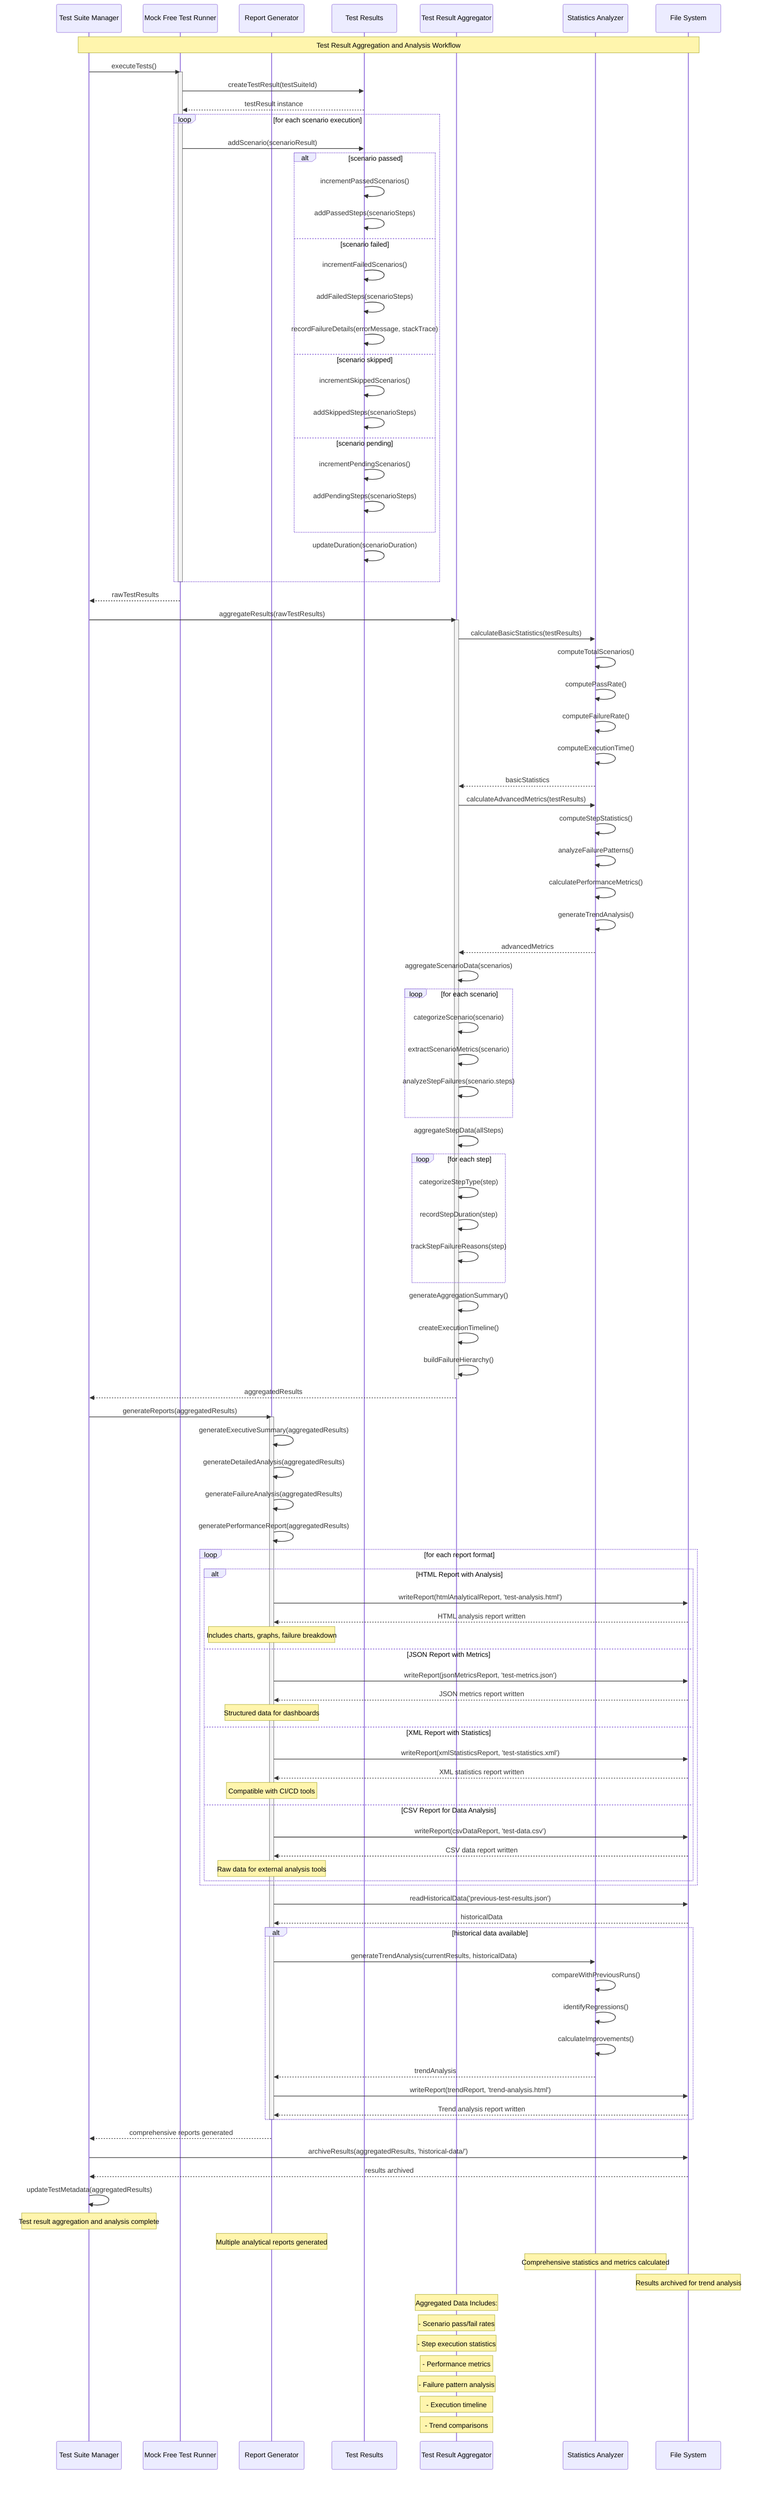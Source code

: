 sequenceDiagram
    participant TSM as Test Suite Manager
    participant MFT as Mock Free Test Runner
    participant RG as Report Generator
    participant TR as Test Results
    participant TRA as Test Result Aggregator
    participant SA as Statistics Analyzer
    participant FS as File System

    Note over TSM, FS: Test Result Aggregation and Analysis Workflow

    %% Test execution produces raw results
    TSM->>MFT: executeTests()
    activate MFT
    
    MFT->>TR: createTestResult(testSuiteId)
    TR-->>MFT: testResult instance
    
    loop for each scenario execution
        MFT->>TR: addScenario(scenarioResult)
        
        alt scenario passed
            TR->>TR: incrementPassedScenarios()
            TR->>TR: addPassedSteps(scenarioSteps)
        else scenario failed
            TR->>TR: incrementFailedScenarios()
            TR->>TR: addFailedSteps(scenarioSteps)
            TR->>TR: recordFailureDetails(errorMessage, stackTrace)
        else scenario skipped
            TR->>TR: incrementSkippedScenarios()
            TR->>TR: addSkippedSteps(scenarioSteps)
        else scenario pending
            TR->>TR: incrementPendingScenarios()
            TR->>TR: addPendingSteps(scenarioSteps)
        end
        
        TR->>TR: updateDuration(scenarioDuration)
    end
    
    deactivate MFT
    MFT-->>TSM: rawTestResults
    
    %% Test Suite Manager aggregates and analyzes results
    TSM->>TRA: aggregateResults(rawTestResults)
    activate TRA
    
    %% Calculate basic statistics
    TRA->>SA: calculateBasicStatistics(testResults)
    SA->>SA: computeTotalScenarios()
    SA->>SA: computePassRate()
    SA->>SA: computeFailureRate()
    SA->>SA: computeExecutionTime()
    SA-->>TRA: basicStatistics
    
    %% Calculate advanced metrics
    TRA->>SA: calculateAdvancedMetrics(testResults)
    SA->>SA: computeStepStatistics()
    SA->>SA: analyzeFailurePatterns()
    SA->>SA: calculatePerformanceMetrics()
    SA->>SA: generateTrendAnalysis()
    SA-->>TRA: advancedMetrics
    
    %% Aggregate scenario-level data
    TRA->>TRA: aggregateScenarioData(scenarios)
    loop for each scenario
        TRA->>TRA: categorizeScenario(scenario)
        TRA->>TRA: extractScenarioMetrics(scenario)
        TRA->>TRA: analyzeStepFailures(scenario.steps)
    end
    
    %% Aggregate step-level data
    TRA->>TRA: aggregateStepData(allSteps)
    loop for each step
        TRA->>TRA: categorizeStepType(step)
        TRA->>TRA: recordStepDuration(step)
        TRA->>TRA: trackStepFailureReasons(step)
    end
    
    %% Generate aggregation summary
    TRA->>TRA: generateAggregationSummary()
    TRA->>TRA: createExecutionTimeline()
    TRA->>TRA: buildFailureHierarchy()
    
    deactivate TRA
    TRA-->>TSM: aggregatedResults
    
    %% Generate comprehensive reports with analysis
    TSM->>RG: generateReports(aggregatedResults)
    activate RG
    
    %% Generate analytical reports
    RG->>RG: generateExecutiveSummary(aggregatedResults)
    RG->>RG: generateDetailedAnalysis(aggregatedResults)
    RG->>RG: generateFailureAnalysis(aggregatedResults)
    RG->>RG: generatePerformanceReport(aggregatedResults)
    
    loop for each report format
        alt HTML Report with Analysis
            RG->>FS: writeReport(htmlAnalyticalReport, 'test-analysis.html')
            FS-->>RG: HTML analysis report written
            Note over RG: Includes charts, graphs, failure breakdown
        else JSON Report with Metrics
            RG->>FS: writeReport(jsonMetricsReport, 'test-metrics.json')
            FS-->>RG: JSON metrics report written
            Note over RG: Structured data for dashboards
        else XML Report with Statistics
            RG->>FS: writeReport(xmlStatisticsReport, 'test-statistics.xml')
            FS-->>RG: XML statistics report written
            Note over RG: Compatible with CI/CD tools
        else CSV Report for Data Analysis
            RG->>FS: writeReport(csvDataReport, 'test-data.csv')
            FS-->>RG: CSV data report written
            Note over RG: Raw data for external analysis tools
        end
    end
    
    %% Generate trend analysis if historical data exists
    RG->>FS: readHistoricalData('previous-test-results.json')
    FS-->>RG: historicalData
    
    alt historical data available
        RG->>SA: generateTrendAnalysis(currentResults, historicalData)
        SA->>SA: compareWithPreviousRuns()
        SA->>SA: identifyRegressions()
        SA->>SA: calculateImprovements()
        SA-->>RG: trendAnalysis
        
        RG->>FS: writeReport(trendReport, 'trend-analysis.html')
        FS-->>RG: Trend analysis report written
    end
    
    deactivate RG
    RG-->>TSM: comprehensive reports generated
    
    %% Archive results for future trend analysis
    TSM->>FS: archiveResults(aggregatedResults, 'historical-data/')
    FS-->>TSM: results archived
    
    TSM->>TSM: updateTestMetadata(aggregatedResults)
    
    Note over TSM: Test result aggregation and analysis complete
    Note over RG: Multiple analytical reports generated
    Note over SA: Comprehensive statistics and metrics calculated
    Note over FS: Results archived for trend analysis

    %% Summary of aggregated data
    Note over TRA: Aggregated Data Includes:
    Note over TRA: - Scenario pass/fail rates
    Note over TRA: - Step execution statistics  
    Note over TRA: - Performance metrics
    Note over TRA: - Failure pattern analysis
    Note over TRA: - Execution timeline
    Note over TRA: - Trend comparisons